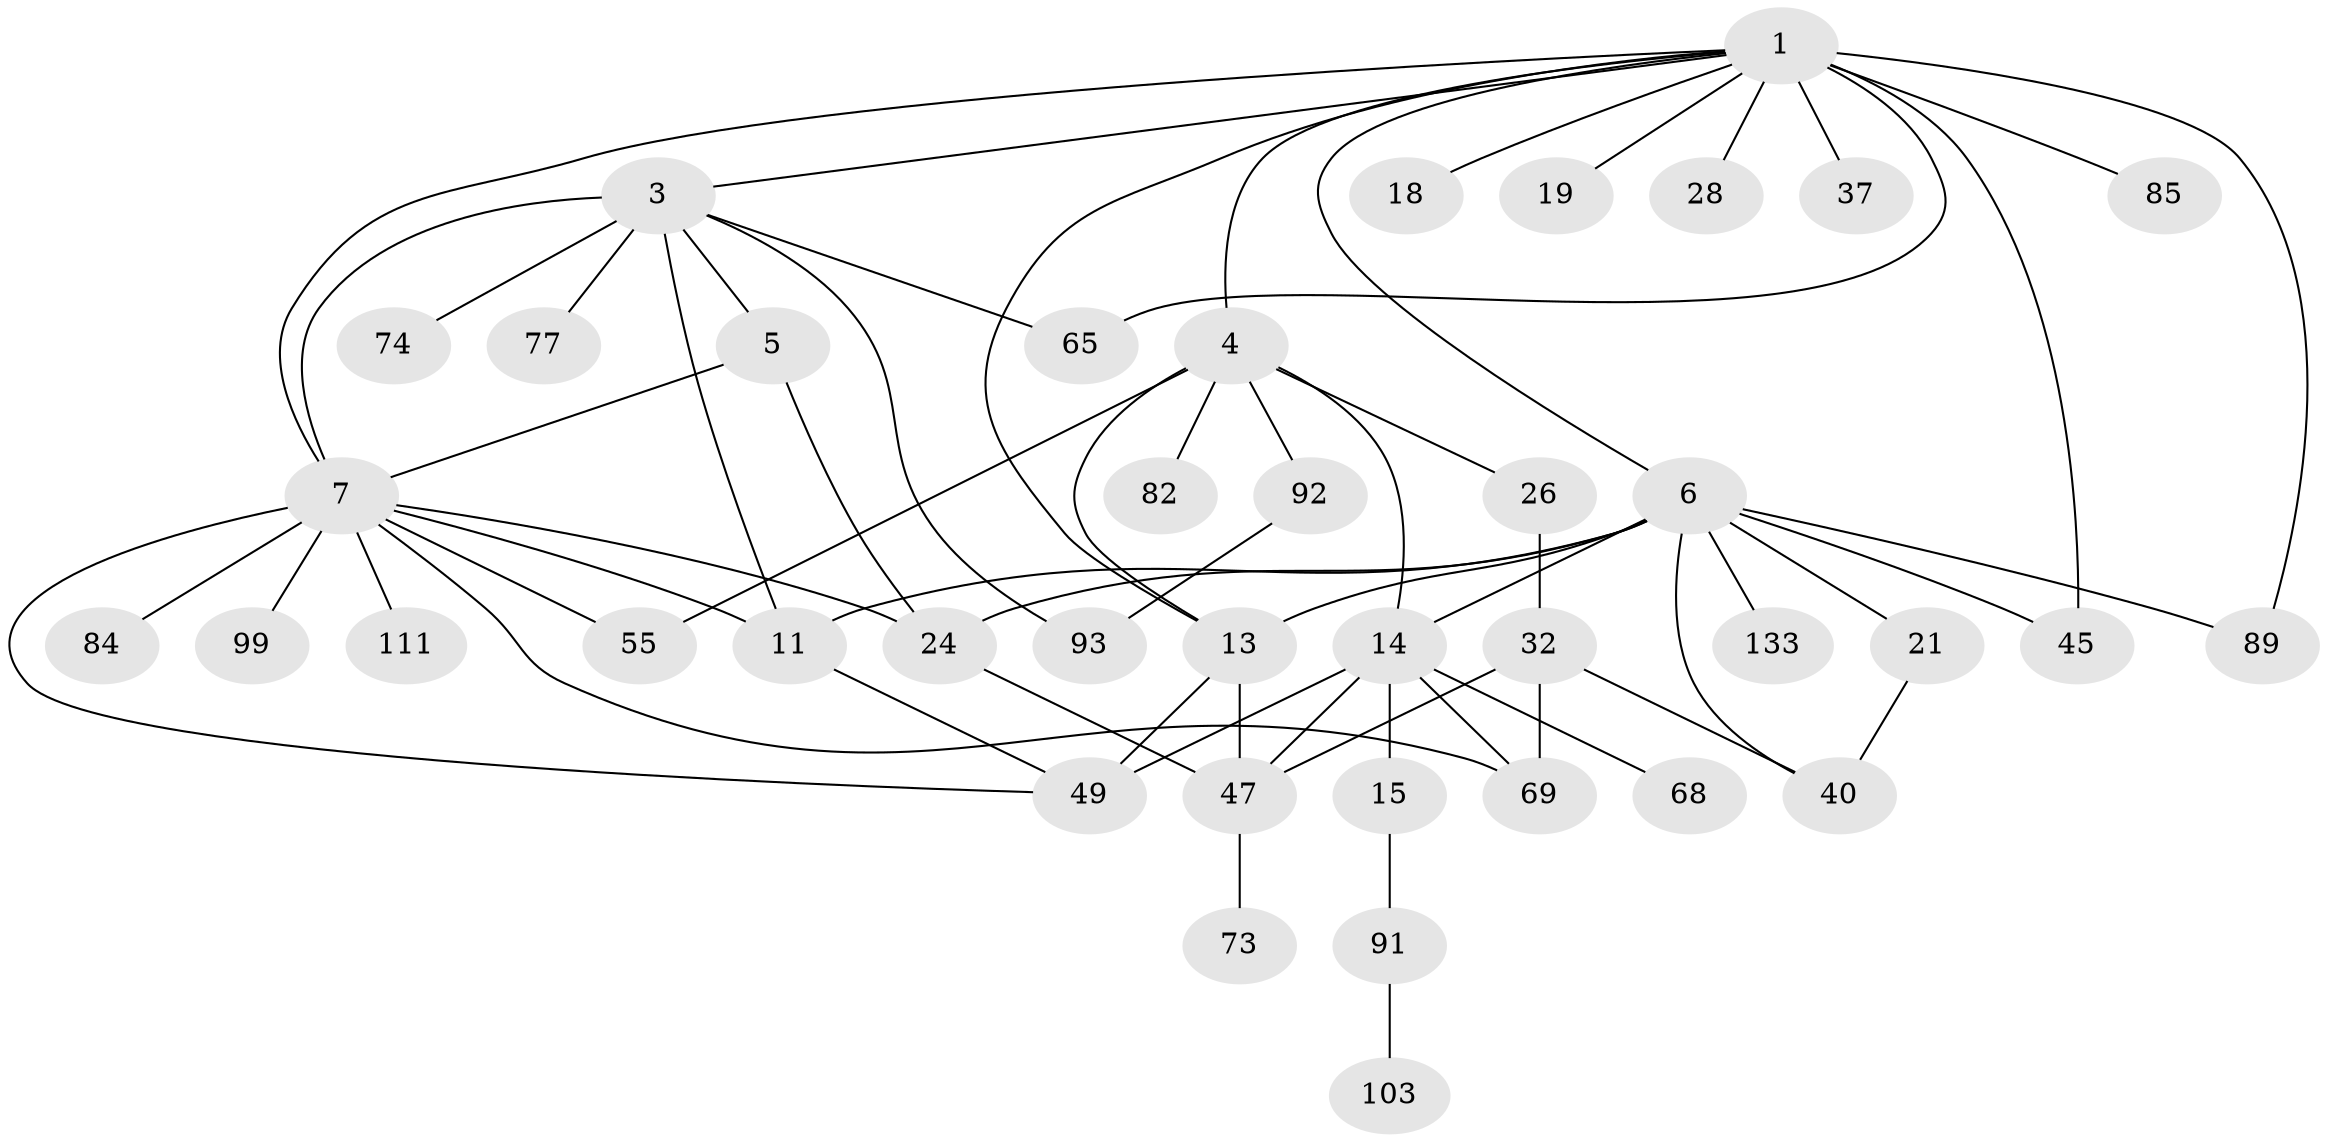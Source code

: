 // original degree distribution, {7: 0.007407407407407408, 9: 0.014814814814814815, 5: 0.05185185185185185, 4: 0.1037037037037037, 3: 0.2222222222222222, 6: 0.022222222222222223, 2: 0.2814814814814815, 1: 0.2962962962962963}
// Generated by graph-tools (version 1.1) at 2025/16/03/04/25 18:16:53]
// undirected, 40 vertices, 63 edges
graph export_dot {
graph [start="1"]
  node [color=gray90,style=filled];
  1 [super="+36+2+60+9"];
  3 [super="+52+17"];
  4 [super="+122+30+8"];
  5 [super="+95"];
  6 [super="+63+10+12"];
  7 [super="+22+48"];
  11 [super="+59+86"];
  13 [super="+104+33+31"];
  14 [super="+23+25"];
  15 [super="+56"];
  18 [super="+105+80"];
  19 [super="+129"];
  21 [super="+39"];
  24 [super="+27+109"];
  26;
  28 [super="+46"];
  32 [super="+71+35+34"];
  37 [super="+120"];
  40 [super="+62+42"];
  45;
  47 [super="+53+94"];
  49 [super="+113+78+61"];
  55;
  65 [super="+130+97"];
  68;
  69 [super="+100"];
  73;
  74;
  77;
  82;
  84;
  85;
  89;
  91 [super="+96+118"];
  92 [super="+98"];
  93 [super="+117"];
  99;
  103;
  111;
  133;
  1 -- 6;
  1 -- 19;
  1 -- 65 [weight=3];
  1 -- 89;
  1 -- 85 [weight=2];
  1 -- 3;
  1 -- 4 [weight=2];
  1 -- 37 [weight=2];
  1 -- 7;
  1 -- 13;
  1 -- 18;
  1 -- 28;
  1 -- 45;
  3 -- 5;
  3 -- 7 [weight=2];
  3 -- 74;
  3 -- 93;
  3 -- 11;
  3 -- 65;
  3 -- 77;
  4 -- 82;
  4 -- 55;
  4 -- 92;
  4 -- 26;
  4 -- 13;
  4 -- 14;
  5 -- 24;
  5 -- 7;
  6 -- 133;
  6 -- 40;
  6 -- 24;
  6 -- 11 [weight=2];
  6 -- 21;
  6 -- 89;
  6 -- 45;
  6 -- 14 [weight=3];
  6 -- 13;
  7 -- 24;
  7 -- 99;
  7 -- 69;
  7 -- 111;
  7 -- 49;
  7 -- 84;
  7 -- 55;
  7 -- 11;
  11 -- 49;
  13 -- 47;
  13 -- 49;
  14 -- 15;
  14 -- 49 [weight=2];
  14 -- 68;
  14 -- 69;
  14 -- 47;
  15 -- 91;
  21 -- 40;
  24 -- 47;
  26 -- 32;
  32 -- 40;
  32 -- 47;
  32 -- 69;
  47 -- 73;
  91 -- 103;
  92 -- 93;
}
